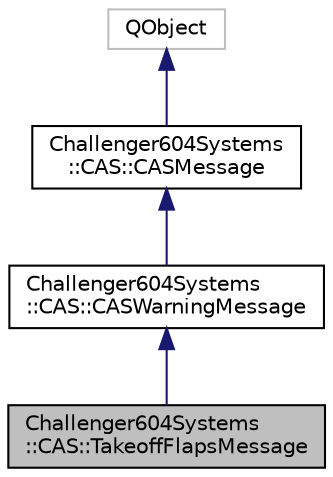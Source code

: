 digraph "Challenger604Systems::CAS::TakeoffFlapsMessage"
{
  edge [fontname="Helvetica",fontsize="10",labelfontname="Helvetica",labelfontsize="10"];
  node [fontname="Helvetica",fontsize="10",shape=record];
  Node1 [label="Challenger604Systems\l::CAS::TakeoffFlapsMessage",height=0.2,width=0.4,color="black", fillcolor="grey75", style="filled" fontcolor="black"];
  Node2 -> Node1 [dir="back",color="midnightblue",fontsize="10",style="solid",fontname="Helvetica"];
  Node2 [label="Challenger604Systems\l::CAS::CASWarningMessage",height=0.2,width=0.4,color="black", fillcolor="white", style="filled",URL="$class_challenger604_systems_1_1_c_a_s_1_1_c_a_s_warning_message.html",tooltip="A CAS message with a priority level of WARNING."];
  Node3 -> Node2 [dir="back",color="midnightblue",fontsize="10",style="solid",fontname="Helvetica"];
  Node3 [label="Challenger604Systems\l::CAS::CASMessage",height=0.2,width=0.4,color="black", fillcolor="white", style="filled",URL="$class_challenger604_systems_1_1_c_a_s_1_1_c_a_s_message.html",tooltip="Base class for a Crew Alerting System message."];
  Node4 -> Node3 [dir="back",color="midnightblue",fontsize="10",style="solid",fontname="Helvetica"];
  Node4 [label="QObject",height=0.2,width=0.4,color="grey75", fillcolor="white", style="filled"];
}
